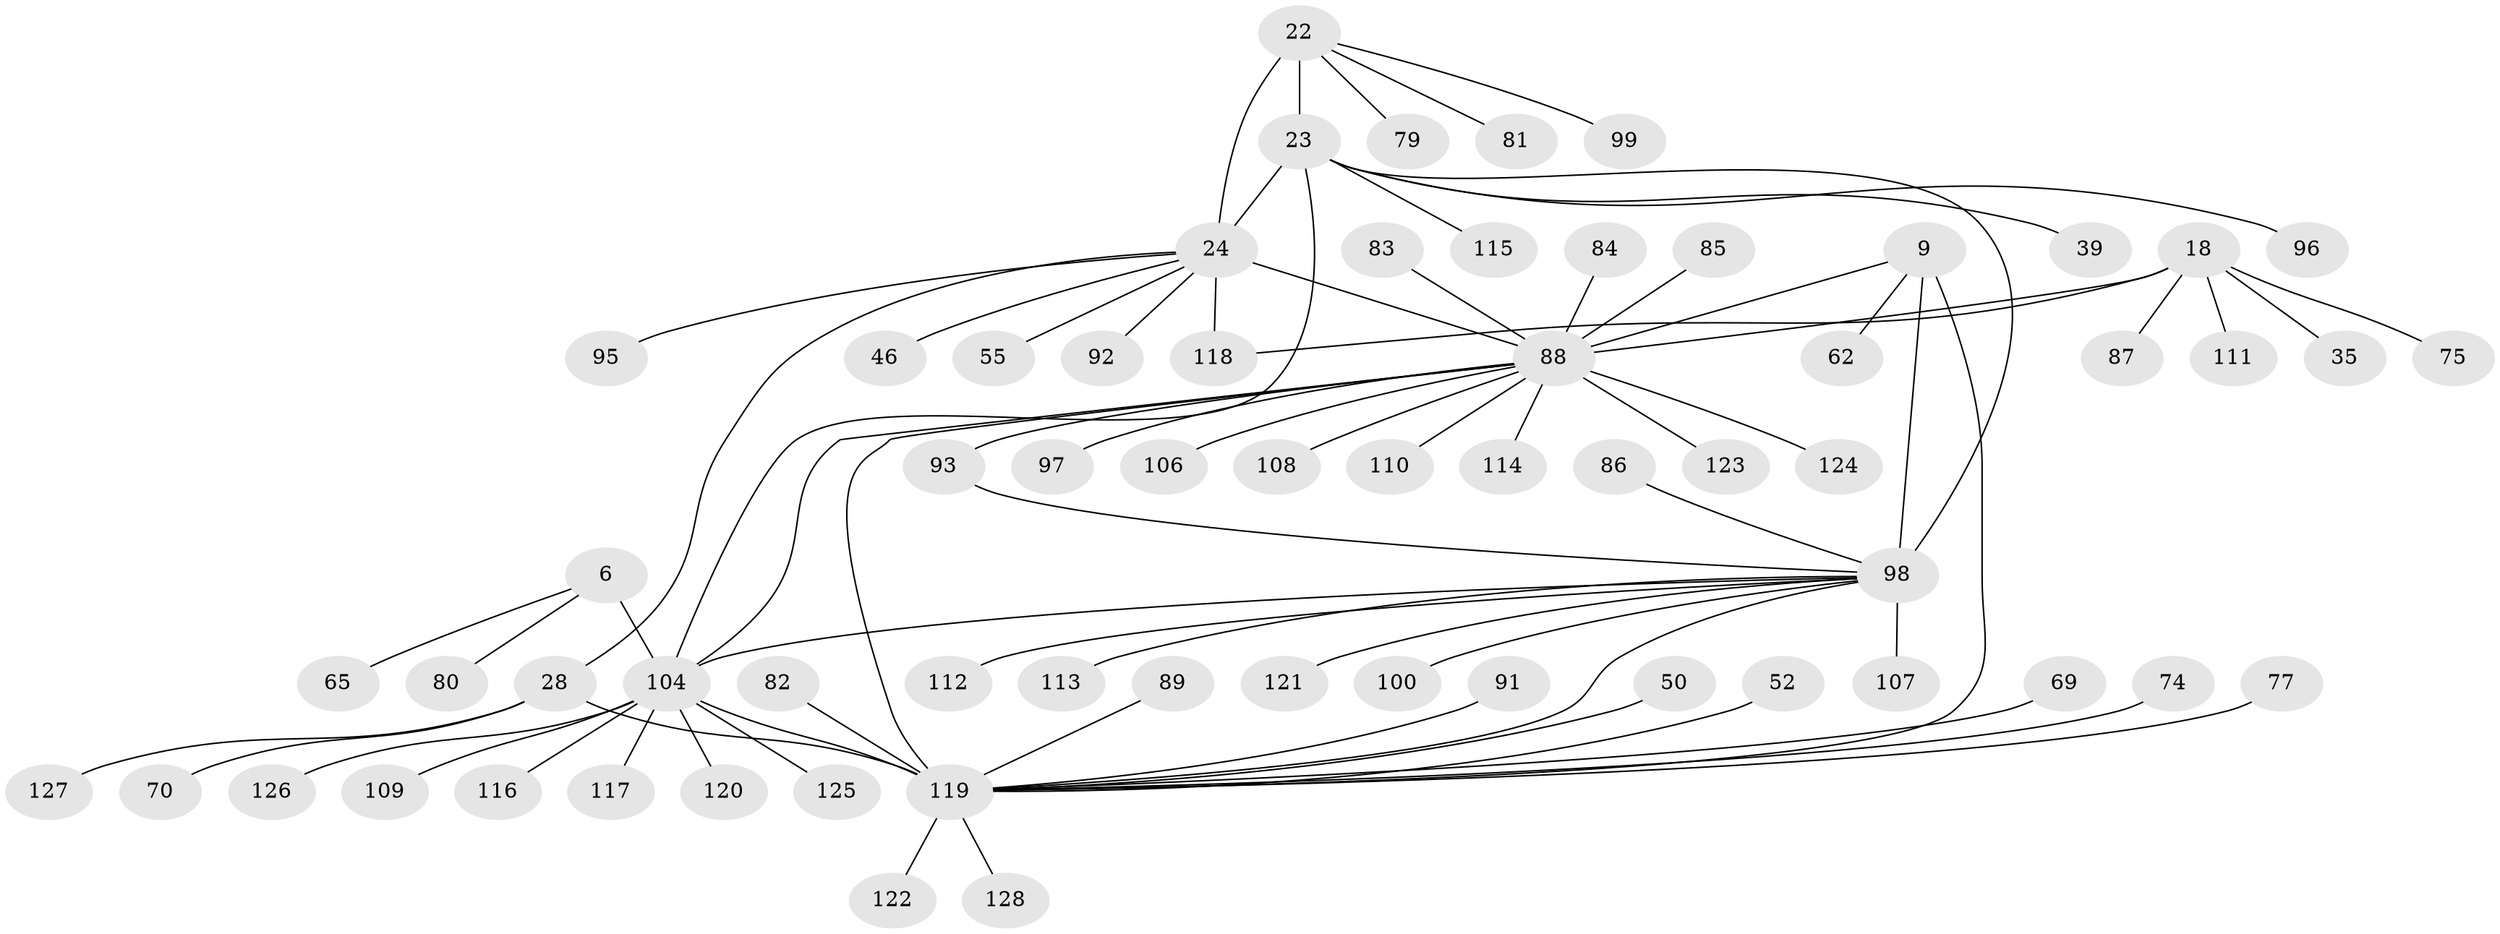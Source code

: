 // original degree distribution, {11: 0.015625, 7: 0.046875, 8: 0.0546875, 9: 0.046875, 10: 0.0234375, 5: 0.015625, 6: 0.0234375, 12: 0.015625, 3: 0.0390625, 1: 0.6015625, 2: 0.109375, 4: 0.0078125}
// Generated by graph-tools (version 1.1) at 2025/54/03/09/25 04:54:10]
// undirected, 64 vertices, 73 edges
graph export_dot {
graph [start="1"]
  node [color=gray90,style=filled];
  6 [super="+2"];
  9 [super="+7"];
  18 [super="+16"];
  22 [super="+21"];
  23 [super="+20"];
  24 [super="+19"];
  28 [super="+26"];
  35;
  39;
  46;
  50 [super="+48"];
  52;
  55;
  62;
  65;
  69;
  70;
  74;
  75;
  77;
  79 [super="+66"];
  80;
  81;
  82;
  83;
  84;
  85;
  86;
  87;
  88 [super="+73+76+14+64+44+45+53+71+78"];
  89;
  91 [super="+68"];
  92;
  93;
  95 [super="+40"];
  96;
  97;
  98 [super="+12+47"];
  99 [super="+94"];
  100;
  104 [super="+102"];
  106;
  107 [super="+36"];
  108;
  109 [super="+105"];
  110;
  111;
  112;
  113;
  114;
  115;
  116 [super="+101"];
  117;
  118;
  119 [super="+103+38"];
  120;
  121;
  122 [super="+72"];
  123;
  124 [super="+54"];
  125;
  126;
  127;
  128;
  6 -- 80;
  6 -- 65;
  6 -- 104 [weight=8];
  9 -- 62;
  9 -- 88;
  9 -- 119;
  9 -- 98 [weight=8];
  18 -- 35;
  18 -- 118;
  18 -- 75;
  18 -- 111;
  18 -- 87;
  18 -- 88 [weight=8];
  22 -- 23 [weight=4];
  22 -- 24 [weight=4];
  22 -- 81;
  22 -- 79;
  22 -- 99;
  23 -- 24 [weight=4];
  23 -- 96;
  23 -- 115;
  23 -- 39;
  23 -- 98;
  23 -- 104;
  24 -- 46;
  24 -- 55;
  24 -- 28;
  24 -- 118;
  24 -- 92;
  24 -- 95;
  24 -- 88 [weight=3];
  28 -- 127;
  28 -- 70;
  28 -- 119 [weight=9];
  50 -- 119;
  52 -- 119;
  69 -- 119;
  74 -- 119;
  77 -- 119;
  82 -- 119;
  83 -- 88;
  84 -- 88;
  85 -- 88;
  86 -- 98;
  88 -- 110;
  88 -- 114;
  88 -- 93;
  88 -- 124;
  88 -- 97;
  88 -- 106;
  88 -- 123;
  88 -- 108;
  88 -- 119 [weight=2];
  88 -- 104;
  89 -- 119;
  91 -- 119;
  93 -- 98;
  98 -- 100;
  98 -- 107;
  98 -- 112;
  98 -- 113;
  98 -- 119;
  98 -- 121;
  98 -- 104;
  104 -- 109;
  104 -- 116;
  104 -- 117;
  104 -- 119;
  104 -- 120;
  104 -- 125;
  104 -- 126;
  119 -- 128;
  119 -- 122;
}
